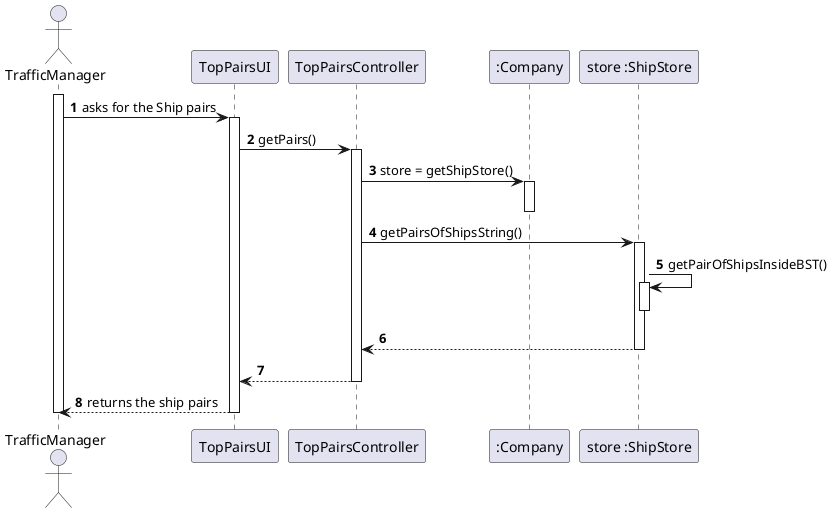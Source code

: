 @startuml
'https://plantuml.com/sequence-diagram

autonumber

actor TrafficManager
participant TopPairsUI as UI
participant TopPairsController as Controller
participant ":Company" as Company
participant "store :ShipStore" as Store

activate TrafficManager
TrafficManager -> UI: asks for the Ship pairs
activate UI
UI -> Controller: getPairs()
activate Controller
Controller -> Company: store = getShipStore()
activate Company
deactivate
Controller -> Store: getPairsOfShipsString()
activate Store
Store -> Store: getPairOfShipsInsideBST()
activate Store
deactivate Store
return
return

UI --> TrafficManager: returns the ship pairs
deactivate UI



deactivate TrafficManager
@enduml